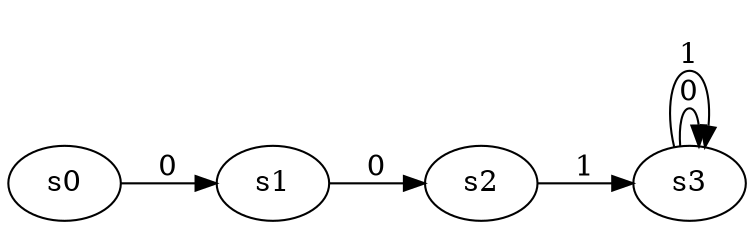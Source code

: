 digraph G {
rankdir = LR;
	"s0" -> "s1"[label="0"];
	"s1" -> "s2"[label="0"];
	"s2" -> "s3"[label="1"];
	"s3" -> "s3"[label="0"];
	"s3" -> "s3"[label="1"];
}
